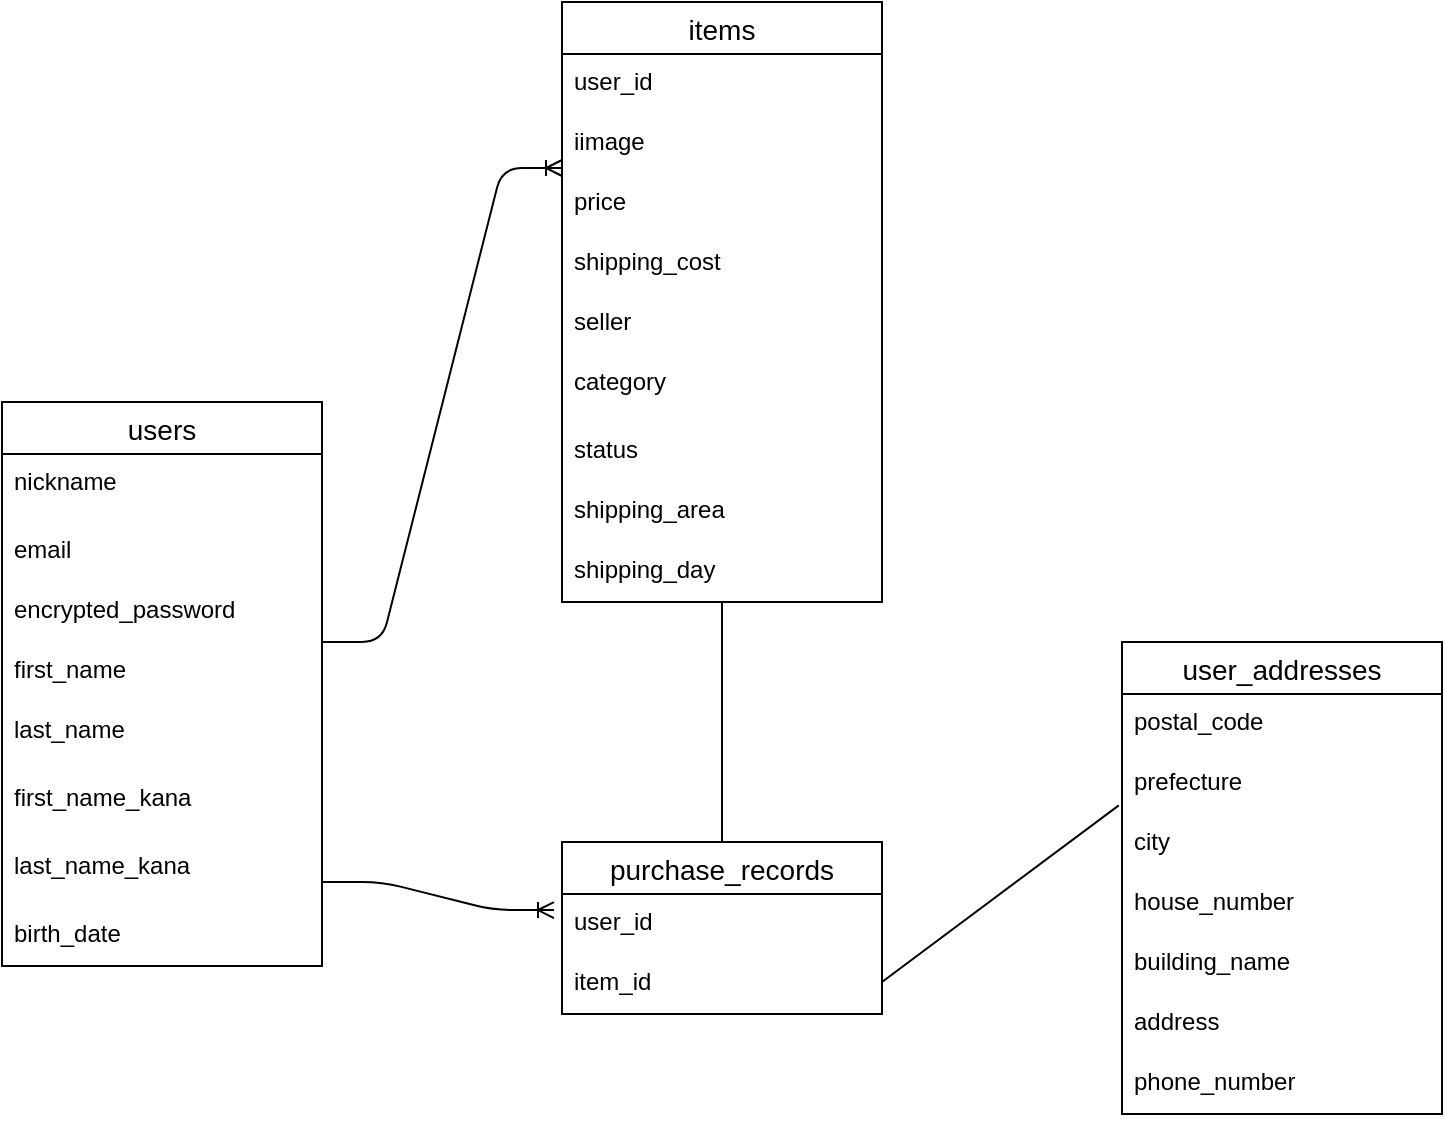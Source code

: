<mxfile version="13.6.5">
    <diagram id="KhNLQWRmDSwI8v8OtTWB" name="ページ1">
        <mxGraphModel dx="923" dy="580" grid="1" gridSize="10" guides="1" tooltips="1" connect="1" arrows="1" fold="0" page="1" pageScale="1" pageWidth="827" pageHeight="1169" math="0" shadow="0">
            <root>
                <mxCell id="0"/>
                <mxCell id="1" parent="0"/>
                <mxCell id="6" value="users" style="swimlane;fontStyle=0;childLayout=stackLayout;horizontal=1;startSize=26;horizontalStack=0;resizeParent=1;resizeParentMax=0;resizeLast=0;collapsible=1;marginBottom=0;align=center;fontSize=14;" vertex="1" parent="1">
                    <mxGeometry x="40" y="240" width="160" height="282" as="geometry">
                        <mxRectangle x="40" y="40" width="70" height="26" as="alternateBounds"/>
                    </mxGeometry>
                </mxCell>
                <mxCell id="16" value="nickname&#10;" style="text;strokeColor=none;fillColor=none;spacingLeft=4;spacingRight=4;overflow=hidden;rotatable=0;points=[[0,0.5],[1,0.5]];portConstraint=eastwest;fontSize=12;" vertex="1" parent="6">
                    <mxGeometry y="26" width="160" height="34" as="geometry"/>
                </mxCell>
                <mxCell id="8" value="email" style="text;strokeColor=none;fillColor=none;spacingLeft=4;spacingRight=4;overflow=hidden;rotatable=0;points=[[0,0.5],[1,0.5]];portConstraint=eastwest;fontSize=12;" vertex="1" parent="6">
                    <mxGeometry y="60" width="160" height="30" as="geometry"/>
                </mxCell>
                <mxCell id="9" value="encrypted_password" style="text;strokeColor=none;fillColor=none;spacingLeft=4;spacingRight=4;overflow=hidden;rotatable=0;points=[[0,0.5],[1,0.5]];portConstraint=eastwest;fontSize=12;" vertex="1" parent="6">
                    <mxGeometry y="90" width="160" height="30" as="geometry"/>
                </mxCell>
                <mxCell id="7" value="first_name&#10;" style="text;strokeColor=none;fillColor=none;spacingLeft=4;spacingRight=4;overflow=hidden;rotatable=0;points=[[0,0.5],[1,0.5]];portConstraint=eastwest;fontSize=12;" vertex="1" parent="6">
                    <mxGeometry y="120" width="160" height="30" as="geometry"/>
                </mxCell>
                <mxCell id="22" value="last_name&#10;" style="text;strokeColor=none;fillColor=none;spacingLeft=4;spacingRight=4;overflow=hidden;rotatable=0;points=[[0,0.5],[1,0.5]];portConstraint=eastwest;fontSize=12;" vertex="1" parent="6">
                    <mxGeometry y="150" width="160" height="34" as="geometry"/>
                </mxCell>
                <mxCell id="24" value="first_name_kana" style="text;strokeColor=none;fillColor=none;spacingLeft=4;spacingRight=4;overflow=hidden;rotatable=0;points=[[0,0.5],[1,0.5]];portConstraint=eastwest;fontSize=12;" vertex="1" parent="6">
                    <mxGeometry y="184" width="160" height="34" as="geometry"/>
                </mxCell>
                <mxCell id="25" value="last_name_kana&#10;" style="text;strokeColor=none;fillColor=none;spacingLeft=4;spacingRight=4;overflow=hidden;rotatable=0;points=[[0,0.5],[1,0.5]];portConstraint=eastwest;fontSize=12;" vertex="1" parent="6">
                    <mxGeometry y="218" width="160" height="34" as="geometry"/>
                </mxCell>
                <mxCell id="20" value="birth_date&#10;" style="text;strokeColor=none;fillColor=none;spacingLeft=4;spacingRight=4;overflow=hidden;rotatable=0;points=[[0,0.5],[1,0.5]];portConstraint=eastwest;fontSize=12;" vertex="1" parent="6">
                    <mxGeometry y="252" width="160" height="30" as="geometry"/>
                </mxCell>
                <mxCell id="2" value="items" style="swimlane;fontStyle=0;childLayout=stackLayout;horizontal=1;startSize=26;horizontalStack=0;resizeParent=1;resizeParentMax=0;resizeLast=0;collapsible=1;marginBottom=0;align=center;fontSize=14;" vertex="1" parent="1">
                    <mxGeometry x="320" y="40" width="160" height="300" as="geometry"/>
                </mxCell>
                <mxCell id="3" value="user_id" style="text;strokeColor=none;fillColor=none;spacingLeft=4;spacingRight=4;overflow=hidden;rotatable=0;points=[[0,0.5],[1,0.5]];portConstraint=eastwest;fontSize=12;" vertex="1" parent="2">
                    <mxGeometry y="26" width="160" height="30" as="geometry"/>
                </mxCell>
                <mxCell id="28" value="iimage" style="text;strokeColor=none;fillColor=none;spacingLeft=4;spacingRight=4;overflow=hidden;rotatable=0;points=[[0,0.5],[1,0.5]];portConstraint=eastwest;fontSize=12;" vertex="1" parent="2">
                    <mxGeometry y="56" width="160" height="30" as="geometry"/>
                </mxCell>
                <mxCell id="27" value="price" style="text;strokeColor=none;fillColor=none;spacingLeft=4;spacingRight=4;overflow=hidden;rotatable=0;points=[[0,0.5],[1,0.5]];portConstraint=eastwest;fontSize=12;" vertex="1" parent="2">
                    <mxGeometry y="86" width="160" height="30" as="geometry"/>
                </mxCell>
                <mxCell id="4" value="shipping_cost" style="text;strokeColor=none;fillColor=none;spacingLeft=4;spacingRight=4;overflow=hidden;rotatable=0;points=[[0,0.5],[1,0.5]];portConstraint=eastwest;fontSize=12;" vertex="1" parent="2">
                    <mxGeometry y="116" width="160" height="30" as="geometry"/>
                </mxCell>
                <mxCell id="30" value="seller" style="text;strokeColor=none;fillColor=none;spacingLeft=4;spacingRight=4;overflow=hidden;rotatable=0;points=[[0,0.5],[1,0.5]];portConstraint=eastwest;fontSize=12;" vertex="1" parent="2">
                    <mxGeometry y="146" width="160" height="30" as="geometry"/>
                </mxCell>
                <mxCell id="5" value="category&#10;&#10;" style="text;strokeColor=none;fillColor=none;spacingLeft=4;spacingRight=4;overflow=hidden;rotatable=0;points=[[0,0.5],[1,0.5]];portConstraint=eastwest;fontSize=12;" vertex="1" parent="2">
                    <mxGeometry y="176" width="160" height="34" as="geometry"/>
                </mxCell>
                <mxCell id="11" value="status" style="text;strokeColor=none;fillColor=none;spacingLeft=4;spacingRight=4;overflow=hidden;rotatable=0;points=[[0,0.5],[1,0.5]];portConstraint=eastwest;fontSize=12;" vertex="1" parent="2">
                    <mxGeometry y="210" width="160" height="30" as="geometry"/>
                </mxCell>
                <mxCell id="26" value="shipping_area" style="text;strokeColor=none;fillColor=none;spacingLeft=4;spacingRight=4;overflow=hidden;rotatable=0;points=[[0,0.5],[1,0.5]];portConstraint=eastwest;fontSize=12;" vertex="1" parent="2">
                    <mxGeometry y="240" width="160" height="30" as="geometry"/>
                </mxCell>
                <mxCell id="31" value="shipping_day" style="text;strokeColor=none;fillColor=none;spacingLeft=4;spacingRight=4;overflow=hidden;rotatable=0;points=[[0,0.5],[1,0.5]];portConstraint=eastwest;fontSize=12;" vertex="1" parent="2">
                    <mxGeometry y="270" width="160" height="30" as="geometry"/>
                </mxCell>
                <mxCell id="12" value="purchase_records" style="swimlane;fontStyle=0;childLayout=stackLayout;horizontal=1;startSize=26;horizontalStack=0;resizeParent=1;resizeParentMax=0;resizeLast=0;collapsible=1;marginBottom=0;align=center;fontSize=14;" vertex="1" parent="1">
                    <mxGeometry x="320" y="460" width="160" height="86" as="geometry"/>
                </mxCell>
                <mxCell id="32" value="user_id" style="text;strokeColor=none;fillColor=none;spacingLeft=4;spacingRight=4;overflow=hidden;rotatable=0;points=[[0,0.5],[1,0.5]];portConstraint=eastwest;fontSize=12;" vertex="1" parent="12">
                    <mxGeometry y="26" width="160" height="30" as="geometry"/>
                </mxCell>
                <mxCell id="33" value="item_id" style="text;strokeColor=none;fillColor=none;spacingLeft=4;spacingRight=4;overflow=hidden;rotatable=0;points=[[0,0.5],[1,0.5]];portConstraint=eastwest;fontSize=12;" vertex="1" parent="12">
                    <mxGeometry y="56" width="160" height="30" as="geometry"/>
                </mxCell>
                <mxCell id="34" value="user_addresses" style="swimlane;fontStyle=0;childLayout=stackLayout;horizontal=1;startSize=26;horizontalStack=0;resizeParent=1;resizeParentMax=0;resizeLast=0;collapsible=1;marginBottom=0;align=center;fontSize=14;" vertex="1" parent="1">
                    <mxGeometry x="600" y="360" width="160" height="236" as="geometry"/>
                </mxCell>
                <mxCell id="36" value="postal_code" style="text;strokeColor=none;fillColor=none;spacingLeft=4;spacingRight=4;overflow=hidden;rotatable=0;points=[[0,0.5],[1,0.5]];portConstraint=eastwest;fontSize=12;" vertex="1" parent="34">
                    <mxGeometry y="26" width="160" height="30" as="geometry"/>
                </mxCell>
                <mxCell id="37" value="prefecture" style="text;strokeColor=none;fillColor=none;spacingLeft=4;spacingRight=4;overflow=hidden;rotatable=0;points=[[0,0.5],[1,0.5]];portConstraint=eastwest;fontSize=12;" vertex="1" parent="34">
                    <mxGeometry y="56" width="160" height="30" as="geometry"/>
                </mxCell>
                <mxCell id="53" value="city" style="text;strokeColor=none;fillColor=none;spacingLeft=4;spacingRight=4;overflow=hidden;rotatable=0;points=[[0,0.5],[1,0.5]];portConstraint=eastwest;fontSize=12;" vertex="1" parent="34">
                    <mxGeometry y="86" width="160" height="30" as="geometry"/>
                </mxCell>
                <mxCell id="55" value="house_number" style="text;strokeColor=none;fillColor=none;spacingLeft=4;spacingRight=4;overflow=hidden;rotatable=0;points=[[0,0.5],[1,0.5]];portConstraint=eastwest;fontSize=12;" vertex="1" parent="34">
                    <mxGeometry y="116" width="160" height="30" as="geometry"/>
                </mxCell>
                <mxCell id="56" value="building_name" style="text;strokeColor=none;fillColor=none;spacingLeft=4;spacingRight=4;overflow=hidden;rotatable=0;points=[[0,0.5],[1,0.5]];portConstraint=eastwest;fontSize=12;" vertex="1" parent="34">
                    <mxGeometry y="146" width="160" height="30" as="geometry"/>
                </mxCell>
                <mxCell id="57" value="address" style="text;strokeColor=none;fillColor=none;spacingLeft=4;spacingRight=4;overflow=hidden;rotatable=0;points=[[0,0.5],[1,0.5]];portConstraint=eastwest;fontSize=12;" vertex="1" parent="34">
                    <mxGeometry y="176" width="160" height="30" as="geometry"/>
                </mxCell>
                <mxCell id="58" value="phone_number" style="text;strokeColor=none;fillColor=none;spacingLeft=4;spacingRight=4;overflow=hidden;rotatable=0;points=[[0,0.5],[1,0.5]];portConstraint=eastwest;fontSize=12;" vertex="1" parent="34">
                    <mxGeometry y="206" width="160" height="30" as="geometry"/>
                </mxCell>
                <mxCell id="45" value="" style="edgeStyle=entityRelationEdgeStyle;fontSize=12;html=1;endArrow=ERoneToMany;entryX=0;entryY=0.9;entryDx=0;entryDy=0;entryPerimeter=0;" edge="1" parent="1" target="28">
                    <mxGeometry width="100" height="100" relative="1" as="geometry">
                        <mxPoint x="200" y="360" as="sourcePoint"/>
                        <mxPoint x="300" y="260" as="targetPoint"/>
                    </mxGeometry>
                </mxCell>
                <mxCell id="46" value="" style="edgeStyle=entityRelationEdgeStyle;fontSize=12;html=1;endArrow=ERoneToMany;entryX=-0.025;entryY=0.267;entryDx=0;entryDy=0;entryPerimeter=0;" edge="1" parent="1" target="32">
                    <mxGeometry width="100" height="100" relative="1" as="geometry">
                        <mxPoint x="200" y="480" as="sourcePoint"/>
                        <mxPoint x="300" y="380" as="targetPoint"/>
                    </mxGeometry>
                </mxCell>
                <mxCell id="50" value="" style="endArrow=none;html=1;rounded=0;entryX=0.5;entryY=0;entryDx=0;entryDy=0;" edge="1" parent="1" target="12">
                    <mxGeometry relative="1" as="geometry">
                        <mxPoint x="400" y="340" as="sourcePoint"/>
                        <mxPoint x="520" y="410" as="targetPoint"/>
                    </mxGeometry>
                </mxCell>
                <mxCell id="52" value="" style="endArrow=none;html=1;rounded=0;entryX=-0.01;entryY=-0.144;entryDx=0;entryDy=0;entryPerimeter=0;" edge="1" parent="1" target="53">
                    <mxGeometry relative="1" as="geometry">
                        <mxPoint x="480" y="530" as="sourcePoint"/>
                        <mxPoint x="640" y="530" as="targetPoint"/>
                    </mxGeometry>
                </mxCell>
            </root>
        </mxGraphModel>
    </diagram>
</mxfile>